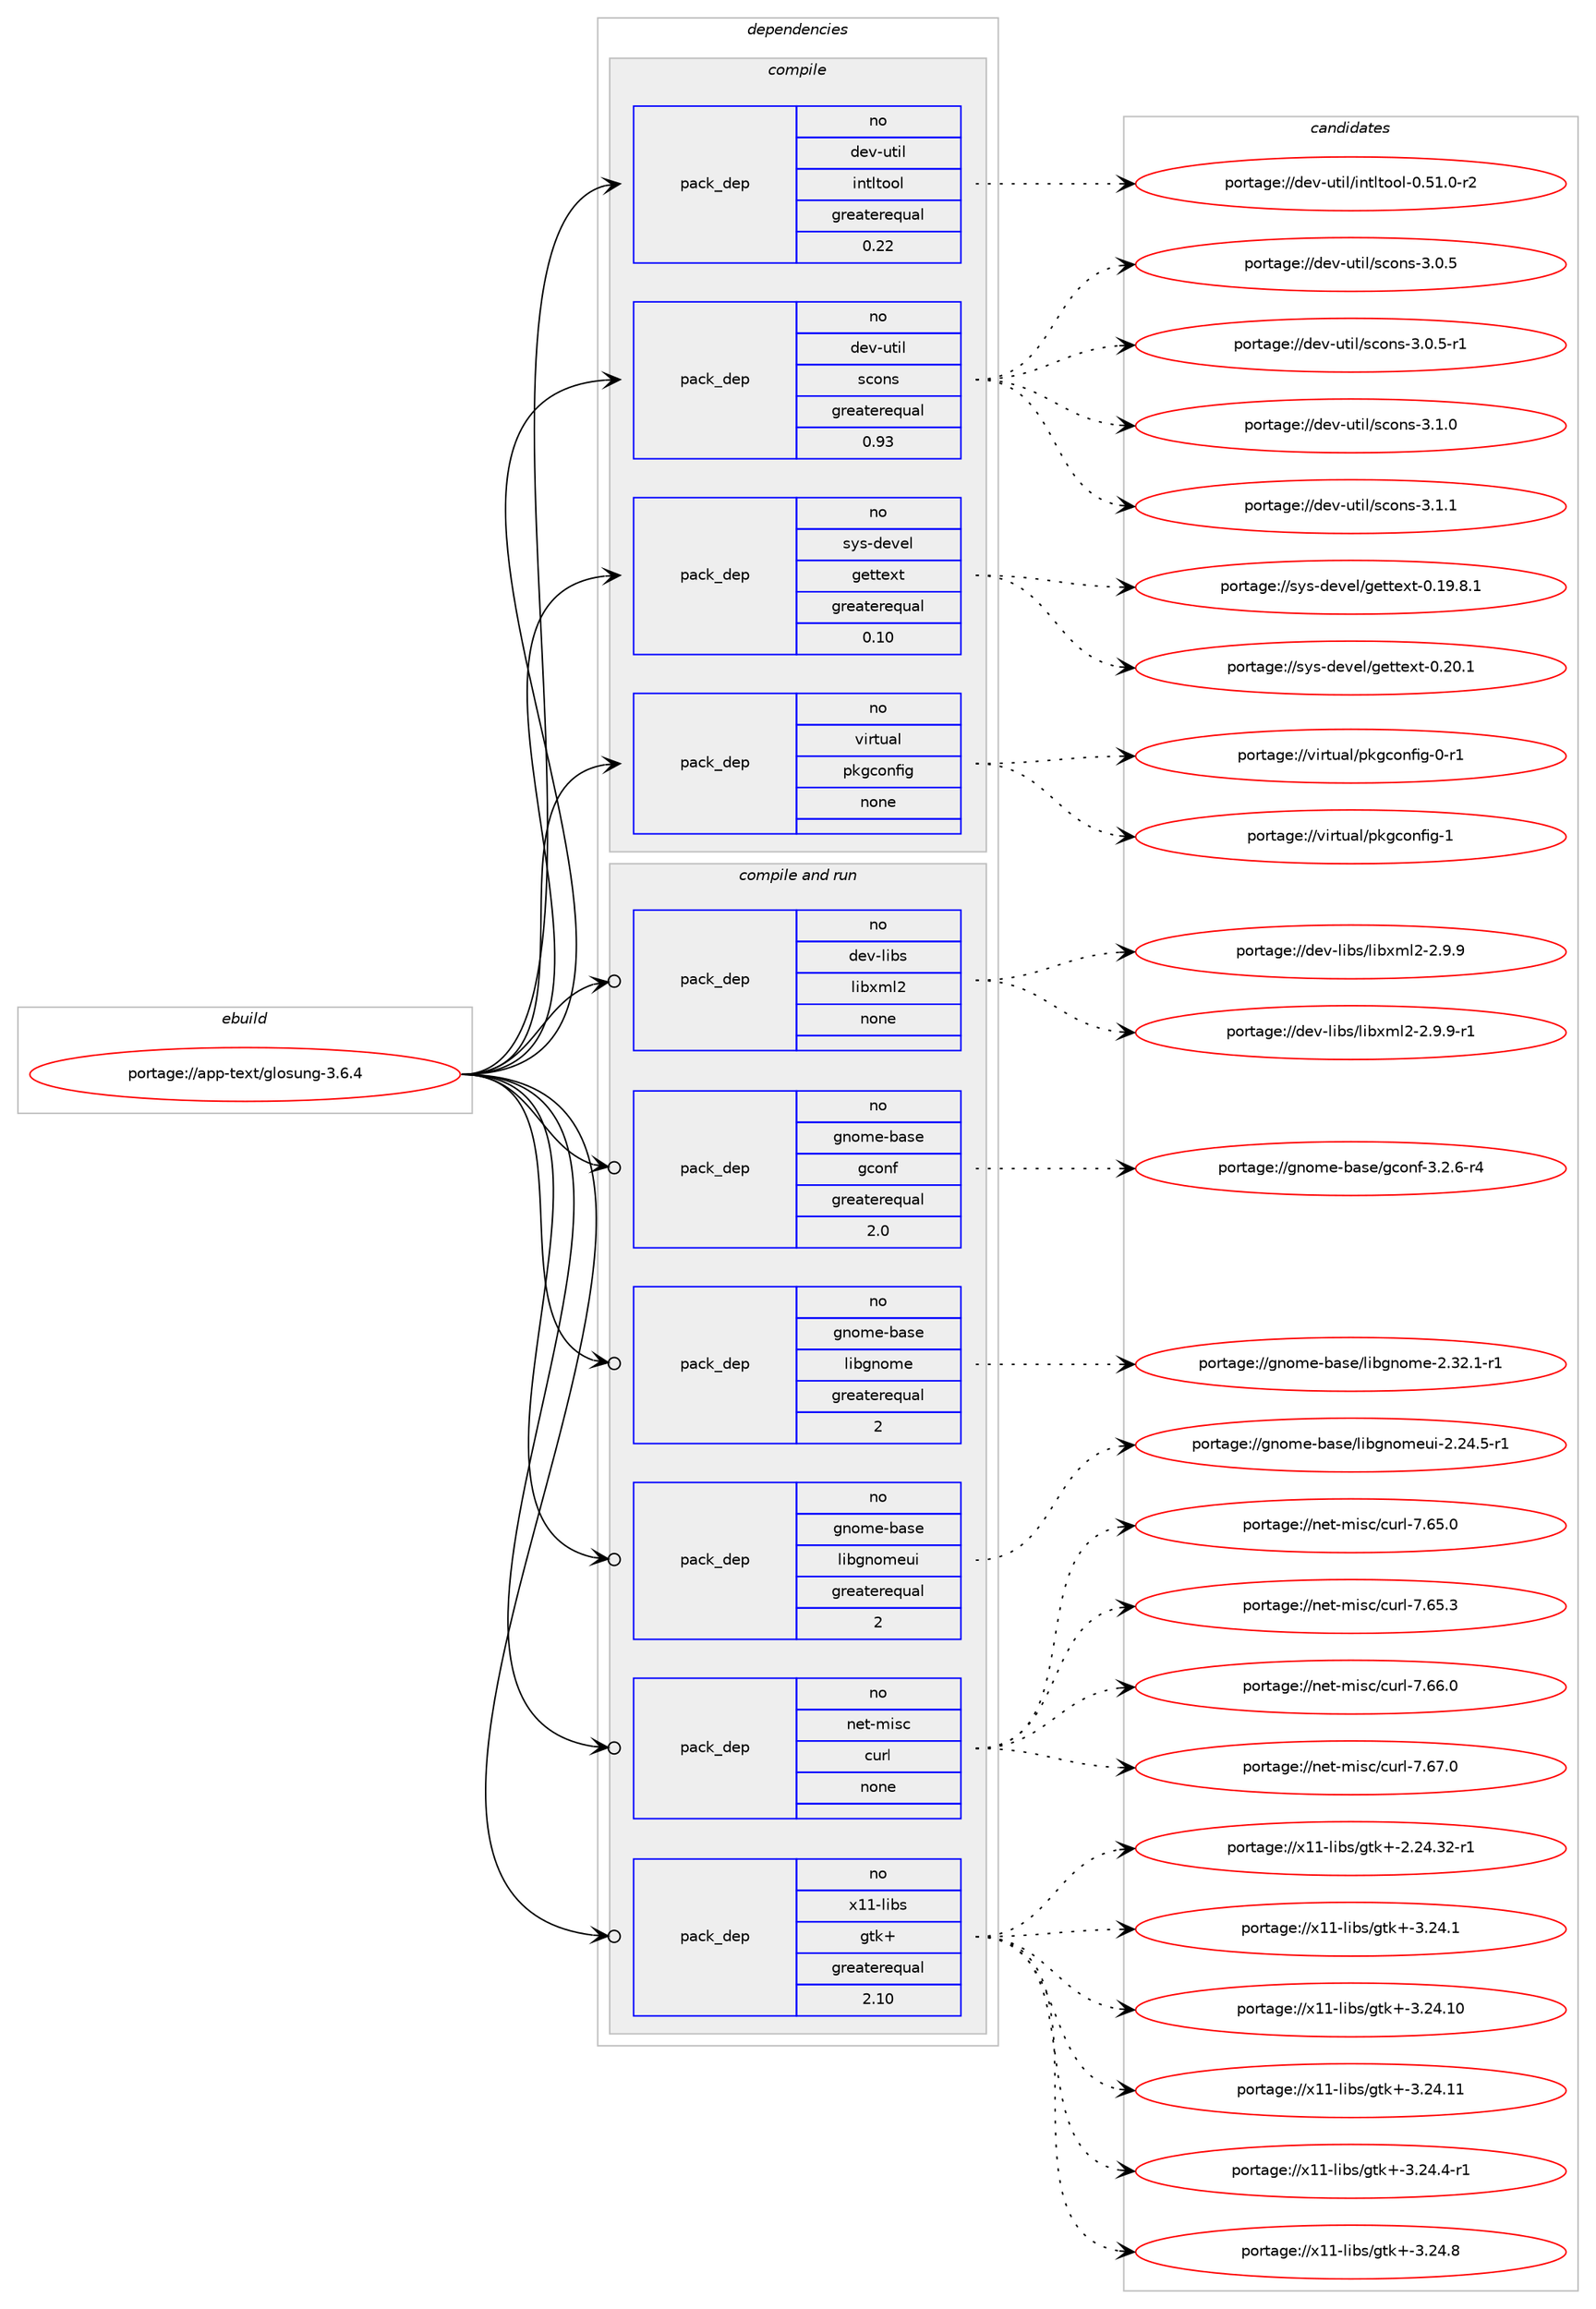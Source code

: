 digraph prolog {

# *************
# Graph options
# *************

newrank=true;
concentrate=true;
compound=true;
graph [rankdir=LR,fontname=Helvetica,fontsize=10,ranksep=1.5];#, ranksep=2.5, nodesep=0.2];
edge  [arrowhead=vee];
node  [fontname=Helvetica,fontsize=10];

# **********
# The ebuild
# **********

subgraph cluster_leftcol {
color=gray;
rank=same;
label=<<i>ebuild</i>>;
id [label="portage://app-text/glosung-3.6.4", color=red, width=4, href="../app-text/glosung-3.6.4.svg"];
}

# ****************
# The dependencies
# ****************

subgraph cluster_midcol {
color=gray;
label=<<i>dependencies</i>>;
subgraph cluster_compile {
fillcolor="#eeeeee";
style=filled;
label=<<i>compile</i>>;
subgraph pack32769 {
dependency44367 [label=<<TABLE BORDER="0" CELLBORDER="1" CELLSPACING="0" CELLPADDING="4" WIDTH="220"><TR><TD ROWSPAN="6" CELLPADDING="30">pack_dep</TD></TR><TR><TD WIDTH="110">no</TD></TR><TR><TD>dev-util</TD></TR><TR><TD>intltool</TD></TR><TR><TD>greaterequal</TD></TR><TR><TD>0.22</TD></TR></TABLE>>, shape=none, color=blue];
}
id:e -> dependency44367:w [weight=20,style="solid",arrowhead="vee"];
subgraph pack32770 {
dependency44368 [label=<<TABLE BORDER="0" CELLBORDER="1" CELLSPACING="0" CELLPADDING="4" WIDTH="220"><TR><TD ROWSPAN="6" CELLPADDING="30">pack_dep</TD></TR><TR><TD WIDTH="110">no</TD></TR><TR><TD>dev-util</TD></TR><TR><TD>scons</TD></TR><TR><TD>greaterequal</TD></TR><TR><TD>0.93</TD></TR></TABLE>>, shape=none, color=blue];
}
id:e -> dependency44368:w [weight=20,style="solid",arrowhead="vee"];
subgraph pack32771 {
dependency44369 [label=<<TABLE BORDER="0" CELLBORDER="1" CELLSPACING="0" CELLPADDING="4" WIDTH="220"><TR><TD ROWSPAN="6" CELLPADDING="30">pack_dep</TD></TR><TR><TD WIDTH="110">no</TD></TR><TR><TD>sys-devel</TD></TR><TR><TD>gettext</TD></TR><TR><TD>greaterequal</TD></TR><TR><TD>0.10</TD></TR></TABLE>>, shape=none, color=blue];
}
id:e -> dependency44369:w [weight=20,style="solid",arrowhead="vee"];
subgraph pack32772 {
dependency44370 [label=<<TABLE BORDER="0" CELLBORDER="1" CELLSPACING="0" CELLPADDING="4" WIDTH="220"><TR><TD ROWSPAN="6" CELLPADDING="30">pack_dep</TD></TR><TR><TD WIDTH="110">no</TD></TR><TR><TD>virtual</TD></TR><TR><TD>pkgconfig</TD></TR><TR><TD>none</TD></TR><TR><TD></TD></TR></TABLE>>, shape=none, color=blue];
}
id:e -> dependency44370:w [weight=20,style="solid",arrowhead="vee"];
}
subgraph cluster_compileandrun {
fillcolor="#eeeeee";
style=filled;
label=<<i>compile and run</i>>;
subgraph pack32773 {
dependency44371 [label=<<TABLE BORDER="0" CELLBORDER="1" CELLSPACING="0" CELLPADDING="4" WIDTH="220"><TR><TD ROWSPAN="6" CELLPADDING="30">pack_dep</TD></TR><TR><TD WIDTH="110">no</TD></TR><TR><TD>dev-libs</TD></TR><TR><TD>libxml2</TD></TR><TR><TD>none</TD></TR><TR><TD></TD></TR></TABLE>>, shape=none, color=blue];
}
id:e -> dependency44371:w [weight=20,style="solid",arrowhead="odotvee"];
subgraph pack32774 {
dependency44372 [label=<<TABLE BORDER="0" CELLBORDER="1" CELLSPACING="0" CELLPADDING="4" WIDTH="220"><TR><TD ROWSPAN="6" CELLPADDING="30">pack_dep</TD></TR><TR><TD WIDTH="110">no</TD></TR><TR><TD>gnome-base</TD></TR><TR><TD>gconf</TD></TR><TR><TD>greaterequal</TD></TR><TR><TD>2.0</TD></TR></TABLE>>, shape=none, color=blue];
}
id:e -> dependency44372:w [weight=20,style="solid",arrowhead="odotvee"];
subgraph pack32775 {
dependency44373 [label=<<TABLE BORDER="0" CELLBORDER="1" CELLSPACING="0" CELLPADDING="4" WIDTH="220"><TR><TD ROWSPAN="6" CELLPADDING="30">pack_dep</TD></TR><TR><TD WIDTH="110">no</TD></TR><TR><TD>gnome-base</TD></TR><TR><TD>libgnome</TD></TR><TR><TD>greaterequal</TD></TR><TR><TD>2</TD></TR></TABLE>>, shape=none, color=blue];
}
id:e -> dependency44373:w [weight=20,style="solid",arrowhead="odotvee"];
subgraph pack32776 {
dependency44374 [label=<<TABLE BORDER="0" CELLBORDER="1" CELLSPACING="0" CELLPADDING="4" WIDTH="220"><TR><TD ROWSPAN="6" CELLPADDING="30">pack_dep</TD></TR><TR><TD WIDTH="110">no</TD></TR><TR><TD>gnome-base</TD></TR><TR><TD>libgnomeui</TD></TR><TR><TD>greaterequal</TD></TR><TR><TD>2</TD></TR></TABLE>>, shape=none, color=blue];
}
id:e -> dependency44374:w [weight=20,style="solid",arrowhead="odotvee"];
subgraph pack32777 {
dependency44375 [label=<<TABLE BORDER="0" CELLBORDER="1" CELLSPACING="0" CELLPADDING="4" WIDTH="220"><TR><TD ROWSPAN="6" CELLPADDING="30">pack_dep</TD></TR><TR><TD WIDTH="110">no</TD></TR><TR><TD>net-misc</TD></TR><TR><TD>curl</TD></TR><TR><TD>none</TD></TR><TR><TD></TD></TR></TABLE>>, shape=none, color=blue];
}
id:e -> dependency44375:w [weight=20,style="solid",arrowhead="odotvee"];
subgraph pack32778 {
dependency44376 [label=<<TABLE BORDER="0" CELLBORDER="1" CELLSPACING="0" CELLPADDING="4" WIDTH="220"><TR><TD ROWSPAN="6" CELLPADDING="30">pack_dep</TD></TR><TR><TD WIDTH="110">no</TD></TR><TR><TD>x11-libs</TD></TR><TR><TD>gtk+</TD></TR><TR><TD>greaterequal</TD></TR><TR><TD>2.10</TD></TR></TABLE>>, shape=none, color=blue];
}
id:e -> dependency44376:w [weight=20,style="solid",arrowhead="odotvee"];
}
subgraph cluster_run {
fillcolor="#eeeeee";
style=filled;
label=<<i>run</i>>;
}
}

# **************
# The candidates
# **************

subgraph cluster_choices {
rank=same;
color=gray;
label=<<i>candidates</i>>;

subgraph choice32769 {
color=black;
nodesep=1;
choiceportage1001011184511711610510847105110116108116111111108454846534946484511450 [label="portage://dev-util/intltool-0.51.0-r2", color=red, width=4,href="../dev-util/intltool-0.51.0-r2.svg"];
dependency44367:e -> choiceportage1001011184511711610510847105110116108116111111108454846534946484511450:w [style=dotted,weight="100"];
}
subgraph choice32770 {
color=black;
nodesep=1;
choiceportage100101118451171161051084711599111110115455146484653 [label="portage://dev-util/scons-3.0.5", color=red, width=4,href="../dev-util/scons-3.0.5.svg"];
choiceportage1001011184511711610510847115991111101154551464846534511449 [label="portage://dev-util/scons-3.0.5-r1", color=red, width=4,href="../dev-util/scons-3.0.5-r1.svg"];
choiceportage100101118451171161051084711599111110115455146494648 [label="portage://dev-util/scons-3.1.0", color=red, width=4,href="../dev-util/scons-3.1.0.svg"];
choiceportage100101118451171161051084711599111110115455146494649 [label="portage://dev-util/scons-3.1.1", color=red, width=4,href="../dev-util/scons-3.1.1.svg"];
dependency44368:e -> choiceportage100101118451171161051084711599111110115455146484653:w [style=dotted,weight="100"];
dependency44368:e -> choiceportage1001011184511711610510847115991111101154551464846534511449:w [style=dotted,weight="100"];
dependency44368:e -> choiceportage100101118451171161051084711599111110115455146494648:w [style=dotted,weight="100"];
dependency44368:e -> choiceportage100101118451171161051084711599111110115455146494649:w [style=dotted,weight="100"];
}
subgraph choice32771 {
color=black;
nodesep=1;
choiceportage1151211154510010111810110847103101116116101120116454846495746564649 [label="portage://sys-devel/gettext-0.19.8.1", color=red, width=4,href="../sys-devel/gettext-0.19.8.1.svg"];
choiceportage115121115451001011181011084710310111611610112011645484650484649 [label="portage://sys-devel/gettext-0.20.1", color=red, width=4,href="../sys-devel/gettext-0.20.1.svg"];
dependency44369:e -> choiceportage1151211154510010111810110847103101116116101120116454846495746564649:w [style=dotted,weight="100"];
dependency44369:e -> choiceportage115121115451001011181011084710310111611610112011645484650484649:w [style=dotted,weight="100"];
}
subgraph choice32772 {
color=black;
nodesep=1;
choiceportage11810511411611797108471121071039911111010210510345484511449 [label="portage://virtual/pkgconfig-0-r1", color=red, width=4,href="../virtual/pkgconfig-0-r1.svg"];
choiceportage1181051141161179710847112107103991111101021051034549 [label="portage://virtual/pkgconfig-1", color=red, width=4,href="../virtual/pkgconfig-1.svg"];
dependency44370:e -> choiceportage11810511411611797108471121071039911111010210510345484511449:w [style=dotted,weight="100"];
dependency44370:e -> choiceportage1181051141161179710847112107103991111101021051034549:w [style=dotted,weight="100"];
}
subgraph choice32773 {
color=black;
nodesep=1;
choiceportage1001011184510810598115471081059812010910850455046574657 [label="portage://dev-libs/libxml2-2.9.9", color=red, width=4,href="../dev-libs/libxml2-2.9.9.svg"];
choiceportage10010111845108105981154710810598120109108504550465746574511449 [label="portage://dev-libs/libxml2-2.9.9-r1", color=red, width=4,href="../dev-libs/libxml2-2.9.9-r1.svg"];
dependency44371:e -> choiceportage1001011184510810598115471081059812010910850455046574657:w [style=dotted,weight="100"];
dependency44371:e -> choiceportage10010111845108105981154710810598120109108504550465746574511449:w [style=dotted,weight="100"];
}
subgraph choice32774 {
color=black;
nodesep=1;
choiceportage10311011110910145989711510147103991111101024551465046544511452 [label="portage://gnome-base/gconf-3.2.6-r4", color=red, width=4,href="../gnome-base/gconf-3.2.6-r4.svg"];
dependency44372:e -> choiceportage10311011110910145989711510147103991111101024551465046544511452:w [style=dotted,weight="100"];
}
subgraph choice32775 {
color=black;
nodesep=1;
choiceportage1031101111091014598971151014710810598103110111109101455046515046494511449 [label="portage://gnome-base/libgnome-2.32.1-r1", color=red, width=4,href="../gnome-base/libgnome-2.32.1-r1.svg"];
dependency44373:e -> choiceportage1031101111091014598971151014710810598103110111109101455046515046494511449:w [style=dotted,weight="100"];
}
subgraph choice32776 {
color=black;
nodesep=1;
choiceportage1031101111091014598971151014710810598103110111109101117105455046505246534511449 [label="portage://gnome-base/libgnomeui-2.24.5-r1", color=red, width=4,href="../gnome-base/libgnomeui-2.24.5-r1.svg"];
dependency44374:e -> choiceportage1031101111091014598971151014710810598103110111109101117105455046505246534511449:w [style=dotted,weight="100"];
}
subgraph choice32777 {
color=black;
nodesep=1;
choiceportage1101011164510910511599479911711410845554654534648 [label="portage://net-misc/curl-7.65.0", color=red, width=4,href="../net-misc/curl-7.65.0.svg"];
choiceportage1101011164510910511599479911711410845554654534651 [label="portage://net-misc/curl-7.65.3", color=red, width=4,href="../net-misc/curl-7.65.3.svg"];
choiceportage1101011164510910511599479911711410845554654544648 [label="portage://net-misc/curl-7.66.0", color=red, width=4,href="../net-misc/curl-7.66.0.svg"];
choiceportage1101011164510910511599479911711410845554654554648 [label="portage://net-misc/curl-7.67.0", color=red, width=4,href="../net-misc/curl-7.67.0.svg"];
dependency44375:e -> choiceportage1101011164510910511599479911711410845554654534648:w [style=dotted,weight="100"];
dependency44375:e -> choiceportage1101011164510910511599479911711410845554654534651:w [style=dotted,weight="100"];
dependency44375:e -> choiceportage1101011164510910511599479911711410845554654544648:w [style=dotted,weight="100"];
dependency44375:e -> choiceportage1101011164510910511599479911711410845554654554648:w [style=dotted,weight="100"];
}
subgraph choice32778 {
color=black;
nodesep=1;
choiceportage12049494510810598115471031161074345504650524651504511449 [label="portage://x11-libs/gtk+-2.24.32-r1", color=red, width=4,href="../x11-libs/gtk+-2.24.32-r1.svg"];
choiceportage12049494510810598115471031161074345514650524649 [label="portage://x11-libs/gtk+-3.24.1", color=red, width=4,href="../x11-libs/gtk+-3.24.1.svg"];
choiceportage1204949451081059811547103116107434551465052464948 [label="portage://x11-libs/gtk+-3.24.10", color=red, width=4,href="../x11-libs/gtk+-3.24.10.svg"];
choiceportage1204949451081059811547103116107434551465052464949 [label="portage://x11-libs/gtk+-3.24.11", color=red, width=4,href="../x11-libs/gtk+-3.24.11.svg"];
choiceportage120494945108105981154710311610743455146505246524511449 [label="portage://x11-libs/gtk+-3.24.4-r1", color=red, width=4,href="../x11-libs/gtk+-3.24.4-r1.svg"];
choiceportage12049494510810598115471031161074345514650524656 [label="portage://x11-libs/gtk+-3.24.8", color=red, width=4,href="../x11-libs/gtk+-3.24.8.svg"];
dependency44376:e -> choiceportage12049494510810598115471031161074345504650524651504511449:w [style=dotted,weight="100"];
dependency44376:e -> choiceportage12049494510810598115471031161074345514650524649:w [style=dotted,weight="100"];
dependency44376:e -> choiceportage1204949451081059811547103116107434551465052464948:w [style=dotted,weight="100"];
dependency44376:e -> choiceportage1204949451081059811547103116107434551465052464949:w [style=dotted,weight="100"];
dependency44376:e -> choiceportage120494945108105981154710311610743455146505246524511449:w [style=dotted,weight="100"];
dependency44376:e -> choiceportage12049494510810598115471031161074345514650524656:w [style=dotted,weight="100"];
}
}

}
